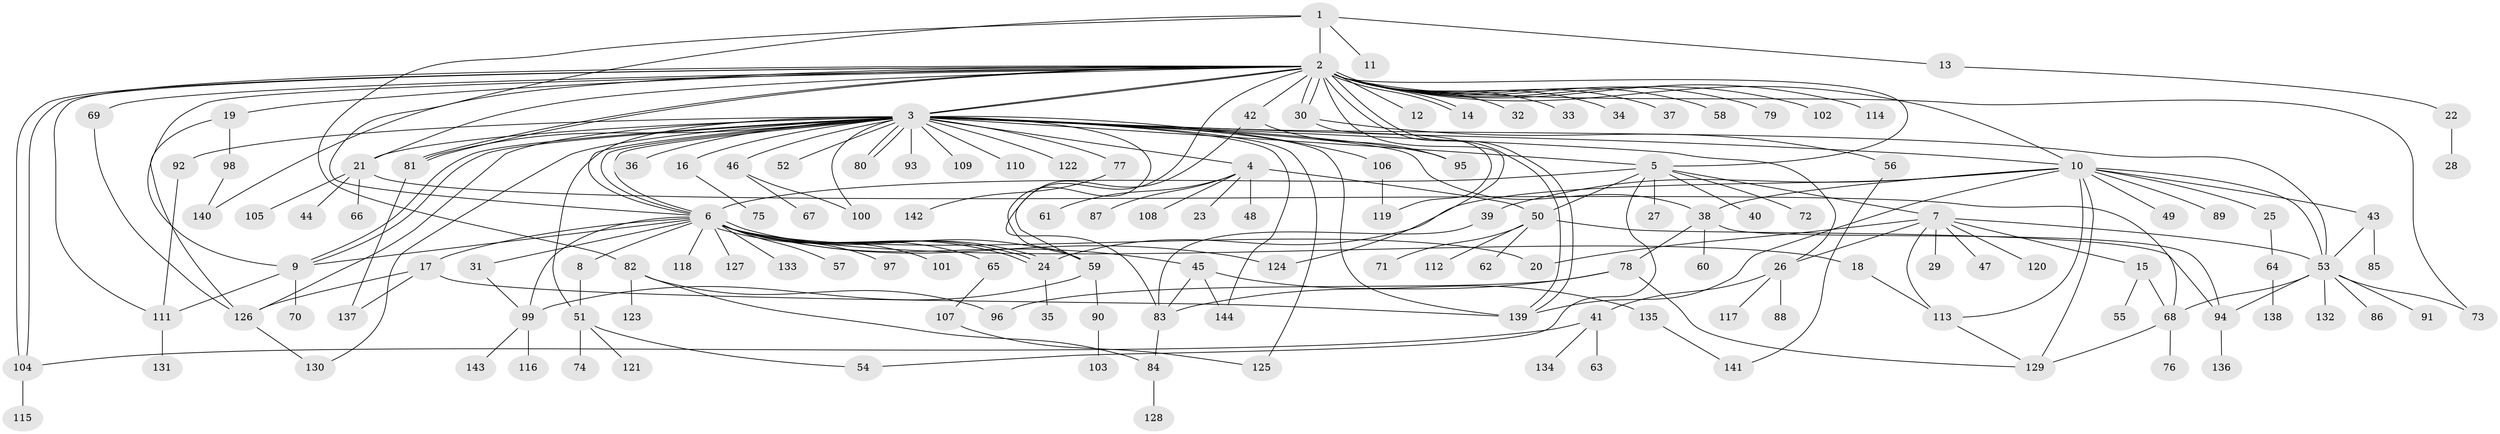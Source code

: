 // Generated by graph-tools (version 1.1) at 2025/26/03/09/25 03:26:01]
// undirected, 144 vertices, 211 edges
graph export_dot {
graph [start="1"]
  node [color=gray90,style=filled];
  1;
  2;
  3;
  4;
  5;
  6;
  7;
  8;
  9;
  10;
  11;
  12;
  13;
  14;
  15;
  16;
  17;
  18;
  19;
  20;
  21;
  22;
  23;
  24;
  25;
  26;
  27;
  28;
  29;
  30;
  31;
  32;
  33;
  34;
  35;
  36;
  37;
  38;
  39;
  40;
  41;
  42;
  43;
  44;
  45;
  46;
  47;
  48;
  49;
  50;
  51;
  52;
  53;
  54;
  55;
  56;
  57;
  58;
  59;
  60;
  61;
  62;
  63;
  64;
  65;
  66;
  67;
  68;
  69;
  70;
  71;
  72;
  73;
  74;
  75;
  76;
  77;
  78;
  79;
  80;
  81;
  82;
  83;
  84;
  85;
  86;
  87;
  88;
  89;
  90;
  91;
  92;
  93;
  94;
  95;
  96;
  97;
  98;
  99;
  100;
  101;
  102;
  103;
  104;
  105;
  106;
  107;
  108;
  109;
  110;
  111;
  112;
  113;
  114;
  115;
  116;
  117;
  118;
  119;
  120;
  121;
  122;
  123;
  124;
  125;
  126;
  127;
  128;
  129;
  130;
  131;
  132;
  133;
  134;
  135;
  136;
  137;
  138;
  139;
  140;
  141;
  142;
  143;
  144;
  1 -- 2;
  1 -- 6;
  1 -- 11;
  1 -- 13;
  1 -- 82;
  2 -- 3;
  2 -- 3;
  2 -- 5;
  2 -- 9;
  2 -- 10;
  2 -- 12;
  2 -- 14;
  2 -- 14;
  2 -- 19;
  2 -- 21;
  2 -- 30;
  2 -- 30;
  2 -- 32;
  2 -- 33;
  2 -- 34;
  2 -- 37;
  2 -- 42;
  2 -- 58;
  2 -- 69;
  2 -- 73;
  2 -- 79;
  2 -- 81;
  2 -- 81;
  2 -- 83;
  2 -- 102;
  2 -- 104;
  2 -- 104;
  2 -- 111;
  2 -- 114;
  2 -- 124;
  2 -- 139;
  2 -- 139;
  2 -- 140;
  3 -- 4;
  3 -- 5;
  3 -- 6;
  3 -- 6;
  3 -- 6;
  3 -- 9;
  3 -- 9;
  3 -- 10;
  3 -- 16;
  3 -- 21;
  3 -- 26;
  3 -- 36;
  3 -- 38;
  3 -- 46;
  3 -- 51;
  3 -- 52;
  3 -- 53;
  3 -- 59;
  3 -- 77;
  3 -- 80;
  3 -- 80;
  3 -- 81;
  3 -- 92;
  3 -- 93;
  3 -- 95;
  3 -- 100;
  3 -- 106;
  3 -- 109;
  3 -- 110;
  3 -- 122;
  3 -- 125;
  3 -- 126;
  3 -- 130;
  3 -- 139;
  3 -- 144;
  4 -- 23;
  4 -- 48;
  4 -- 50;
  4 -- 61;
  4 -- 87;
  4 -- 108;
  5 -- 6;
  5 -- 7;
  5 -- 27;
  5 -- 40;
  5 -- 50;
  5 -- 54;
  5 -- 72;
  6 -- 8;
  6 -- 9;
  6 -- 17;
  6 -- 18;
  6 -- 20;
  6 -- 24;
  6 -- 24;
  6 -- 24;
  6 -- 31;
  6 -- 45;
  6 -- 57;
  6 -- 59;
  6 -- 65;
  6 -- 97;
  6 -- 99;
  6 -- 101;
  6 -- 118;
  6 -- 124;
  6 -- 127;
  6 -- 133;
  7 -- 15;
  7 -- 20;
  7 -- 26;
  7 -- 29;
  7 -- 47;
  7 -- 53;
  7 -- 113;
  7 -- 120;
  8 -- 51;
  9 -- 70;
  9 -- 111;
  10 -- 24;
  10 -- 25;
  10 -- 38;
  10 -- 39;
  10 -- 43;
  10 -- 49;
  10 -- 53;
  10 -- 89;
  10 -- 113;
  10 -- 129;
  10 -- 139;
  13 -- 22;
  15 -- 55;
  15 -- 68;
  16 -- 75;
  17 -- 126;
  17 -- 137;
  17 -- 139;
  18 -- 113;
  19 -- 98;
  19 -- 126;
  21 -- 44;
  21 -- 66;
  21 -- 68;
  21 -- 105;
  22 -- 28;
  24 -- 35;
  25 -- 64;
  26 -- 41;
  26 -- 88;
  26 -- 117;
  30 -- 56;
  30 -- 119;
  31 -- 99;
  38 -- 60;
  38 -- 78;
  38 -- 94;
  39 -- 83;
  41 -- 63;
  41 -- 104;
  41 -- 134;
  42 -- 59;
  42 -- 95;
  43 -- 53;
  43 -- 85;
  45 -- 83;
  45 -- 135;
  45 -- 144;
  46 -- 67;
  46 -- 100;
  50 -- 62;
  50 -- 71;
  50 -- 94;
  50 -- 112;
  51 -- 54;
  51 -- 74;
  51 -- 121;
  53 -- 68;
  53 -- 73;
  53 -- 86;
  53 -- 91;
  53 -- 94;
  53 -- 132;
  56 -- 141;
  59 -- 90;
  59 -- 99;
  64 -- 138;
  65 -- 107;
  68 -- 76;
  68 -- 129;
  69 -- 126;
  77 -- 142;
  78 -- 83;
  78 -- 96;
  78 -- 129;
  81 -- 137;
  82 -- 84;
  82 -- 96;
  82 -- 123;
  83 -- 84;
  84 -- 128;
  90 -- 103;
  92 -- 111;
  94 -- 136;
  98 -- 140;
  99 -- 116;
  99 -- 143;
  104 -- 115;
  106 -- 119;
  107 -- 125;
  111 -- 131;
  113 -- 129;
  126 -- 130;
  135 -- 141;
}

